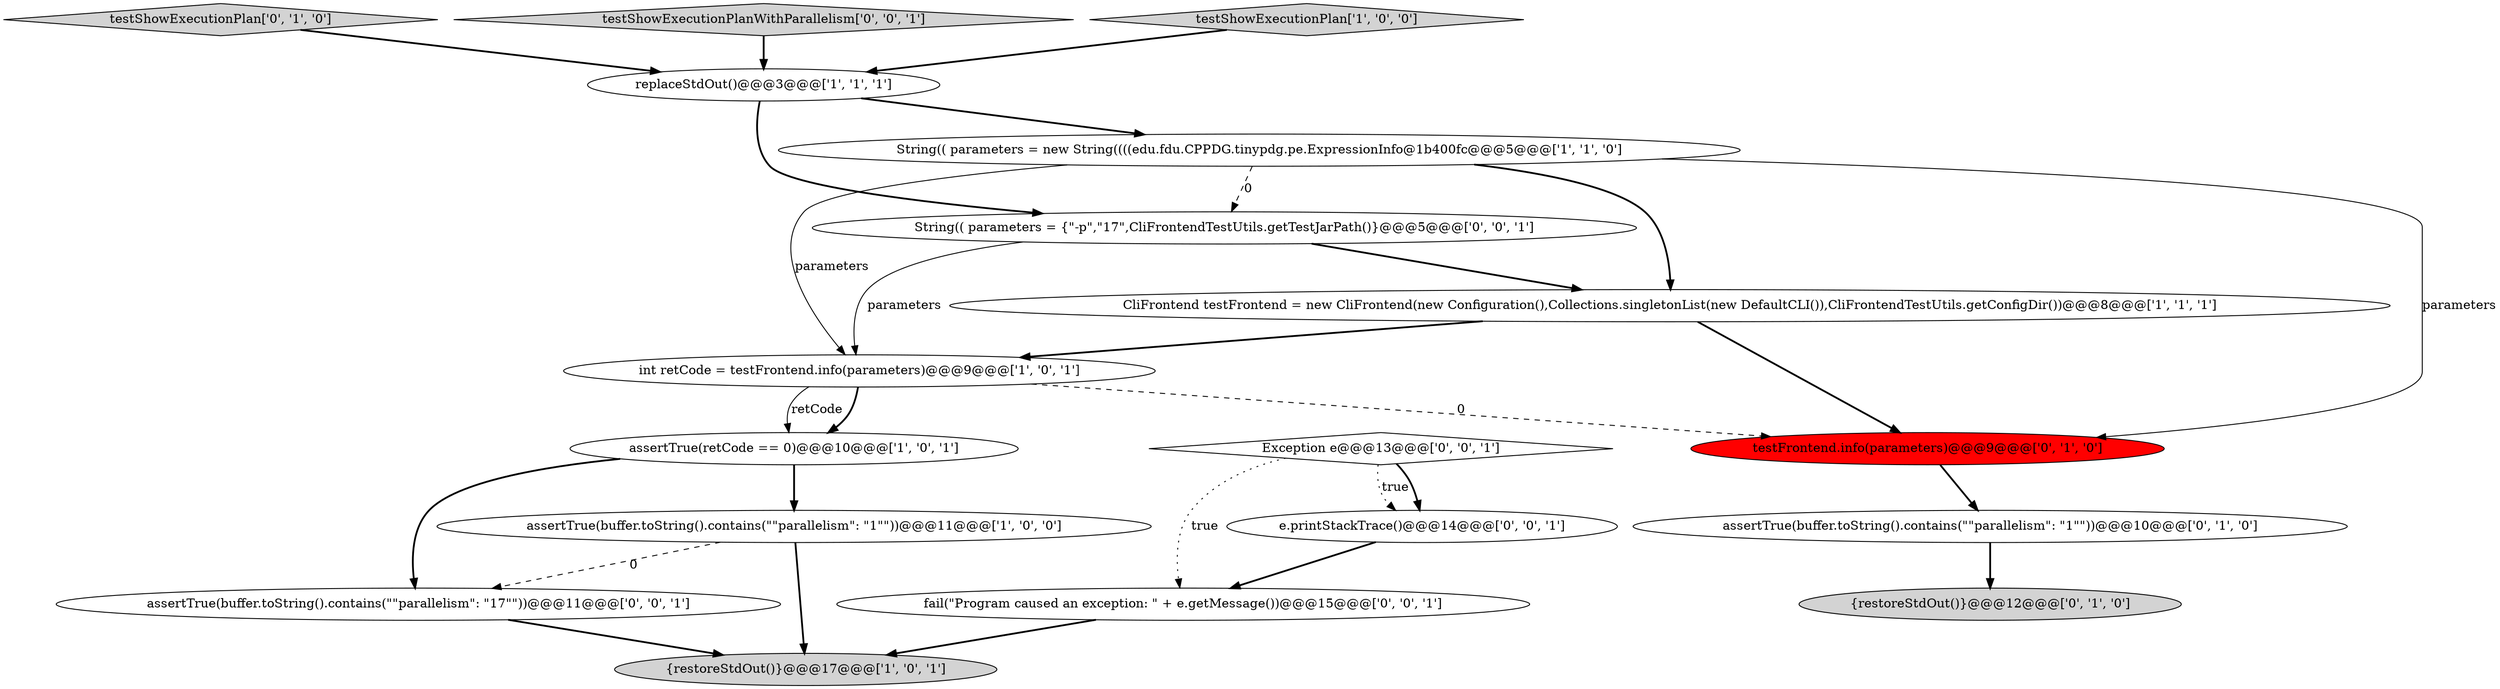digraph {
0 [style = filled, label = "String(( parameters = new String((((edu.fdu.CPPDG.tinypdg.pe.ExpressionInfo@1b400fc@@@5@@@['1', '1', '0']", fillcolor = white, shape = ellipse image = "AAA0AAABBB1BBB"];
7 [style = filled, label = "assertTrue(buffer.toString().contains(\"\"parallelism\": \"1\"\"))@@@11@@@['1', '0', '0']", fillcolor = white, shape = ellipse image = "AAA0AAABBB1BBB"];
1 [style = filled, label = "replaceStdOut()@@@3@@@['1', '1', '1']", fillcolor = white, shape = ellipse image = "AAA0AAABBB1BBB"];
8 [style = filled, label = "testShowExecutionPlan['0', '1', '0']", fillcolor = lightgray, shape = diamond image = "AAA0AAABBB2BBB"];
16 [style = filled, label = "fail(\"Program caused an exception: \" + e.getMessage())@@@15@@@['0', '0', '1']", fillcolor = white, shape = ellipse image = "AAA0AAABBB3BBB"];
2 [style = filled, label = "assertTrue(retCode == 0)@@@10@@@['1', '0', '1']", fillcolor = white, shape = ellipse image = "AAA0AAABBB1BBB"];
14 [style = filled, label = "testShowExecutionPlanWithParallelism['0', '0', '1']", fillcolor = lightgray, shape = diamond image = "AAA0AAABBB3BBB"];
17 [style = filled, label = "Exception e@@@13@@@['0', '0', '1']", fillcolor = white, shape = diamond image = "AAA0AAABBB3BBB"];
3 [style = filled, label = "testShowExecutionPlan['1', '0', '0']", fillcolor = lightgray, shape = diamond image = "AAA0AAABBB1BBB"];
9 [style = filled, label = "{restoreStdOut()}@@@12@@@['0', '1', '0']", fillcolor = lightgray, shape = ellipse image = "AAA0AAABBB2BBB"];
4 [style = filled, label = "int retCode = testFrontend.info(parameters)@@@9@@@['1', '0', '1']", fillcolor = white, shape = ellipse image = "AAA0AAABBB1BBB"];
10 [style = filled, label = "testFrontend.info(parameters)@@@9@@@['0', '1', '0']", fillcolor = red, shape = ellipse image = "AAA1AAABBB2BBB"];
15 [style = filled, label = "e.printStackTrace()@@@14@@@['0', '0', '1']", fillcolor = white, shape = ellipse image = "AAA0AAABBB3BBB"];
12 [style = filled, label = "String(( parameters = {\"-p\",\"17\",CliFrontendTestUtils.getTestJarPath()}@@@5@@@['0', '0', '1']", fillcolor = white, shape = ellipse image = "AAA0AAABBB3BBB"];
5 [style = filled, label = "CliFrontend testFrontend = new CliFrontend(new Configuration(),Collections.singletonList(new DefaultCLI()),CliFrontendTestUtils.getConfigDir())@@@8@@@['1', '1', '1']", fillcolor = white, shape = ellipse image = "AAA0AAABBB1BBB"];
11 [style = filled, label = "assertTrue(buffer.toString().contains(\"\"parallelism\": \"1\"\"))@@@10@@@['0', '1', '0']", fillcolor = white, shape = ellipse image = "AAA0AAABBB2BBB"];
6 [style = filled, label = "{restoreStdOut()}@@@17@@@['1', '0', '1']", fillcolor = lightgray, shape = ellipse image = "AAA0AAABBB1BBB"];
13 [style = filled, label = "assertTrue(buffer.toString().contains(\"\"parallelism\": \"17\"\"))@@@11@@@['0', '0', '1']", fillcolor = white, shape = ellipse image = "AAA0AAABBB3BBB"];
5->10 [style = bold, label=""];
12->5 [style = bold, label=""];
3->1 [style = bold, label=""];
16->6 [style = bold, label=""];
12->4 [style = solid, label="parameters"];
1->0 [style = bold, label=""];
4->2 [style = bold, label=""];
0->12 [style = dashed, label="0"];
11->9 [style = bold, label=""];
15->16 [style = bold, label=""];
14->1 [style = bold, label=""];
2->13 [style = bold, label=""];
17->16 [style = dotted, label="true"];
8->1 [style = bold, label=""];
17->15 [style = dotted, label="true"];
0->4 [style = solid, label="parameters"];
5->4 [style = bold, label=""];
7->6 [style = bold, label=""];
17->15 [style = bold, label=""];
1->12 [style = bold, label=""];
7->13 [style = dashed, label="0"];
2->7 [style = bold, label=""];
13->6 [style = bold, label=""];
4->10 [style = dashed, label="0"];
0->10 [style = solid, label="parameters"];
4->2 [style = solid, label="retCode"];
0->5 [style = bold, label=""];
10->11 [style = bold, label=""];
}
